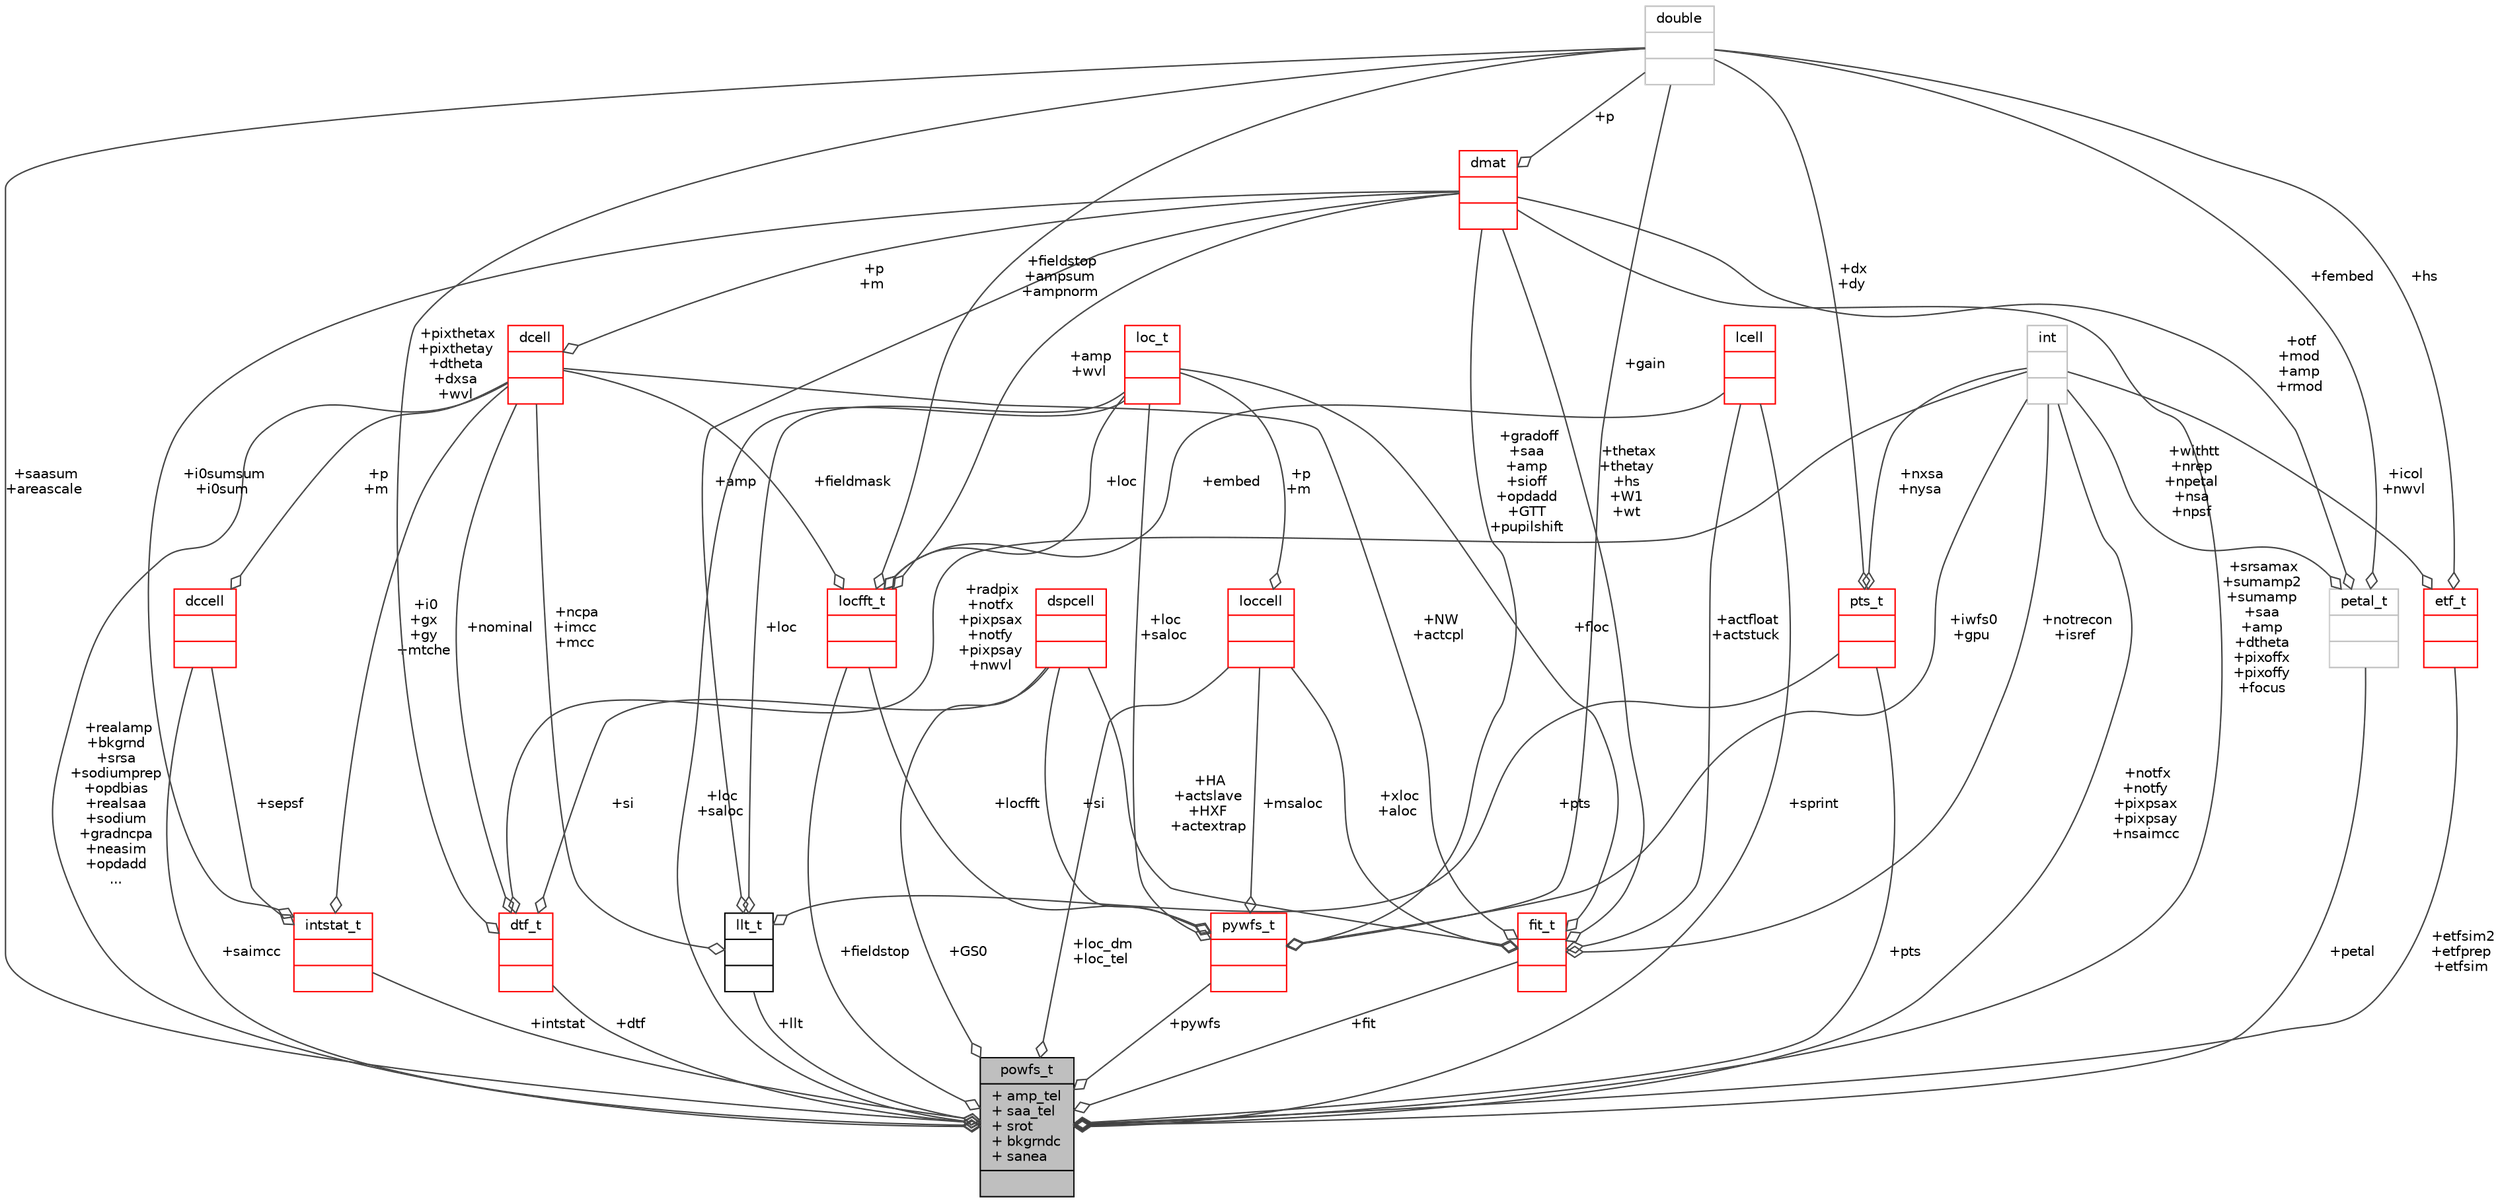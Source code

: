 digraph "powfs_t"
{
 // INTERACTIVE_SVG=YES
  bgcolor="transparent";
  edge [fontname="Helvetica",fontsize="10",labelfontname="Helvetica",labelfontsize="10"];
  node [fontname="Helvetica",fontsize="10",shape=record];
  Node70 [label="{powfs_t\n|+ amp_tel\l+ saa_tel\l+ srot\l+ bkgrndc\l+ sanea\l|}",height=0.2,width=0.4,color="black", fillcolor="grey75", style="filled", fontcolor="black"];
  Node71 -> Node70 [color="grey25",fontsize="10",style="solid",label=" +realamp\n+bkgrnd\n+srsa\n+sodiumprep\n+opdbias\n+realsaa\n+sodium\n+gradncpa\n+neasim\n+opdadd\n..." ,arrowhead="odiamond",fontname="Helvetica"];
  Node71 [label="{dcell\n||}",height=0.2,width=0.4,color="red",URL="$type_8h.html#structdcell"];
  Node79 -> Node71 [color="grey25",fontsize="10",style="solid",label=" +p\n+m" ,arrowhead="odiamond",fontname="Helvetica"];
  Node79 [label="{dmat\n||}",height=0.2,width=0.4,color="red",URL="$type_8h.html#structdmat"];
  Node82 -> Node79 [color="grey25",fontsize="10",style="solid",label=" +p" ,arrowhead="odiamond",fontname="Helvetica"];
  Node82 [label="{double\n||}",height=0.2,width=0.4,color="grey75"];
  Node85 -> Node70 [color="grey25",fontsize="10",style="solid",label=" +loc_dm\n+loc_tel" ,arrowhead="odiamond",fontname="Helvetica"];
  Node85 [label="{loccell\n||}",height=0.2,width=0.4,color="red",URL="$type_8h.html#structloccell"];
  Node87 -> Node85 [color="grey25",fontsize="10",style="solid",label=" +p\n+m" ,arrowhead="odiamond",fontname="Helvetica"];
  Node87 [label="{loc_t\n||}",height=0.2,width=0.4,color="red",URL="$type_8h.html#structloc__t"];
  Node90 -> Node70 [color="grey25",fontsize="10",style="solid",label=" +petal" ,arrowhead="odiamond",fontname="Helvetica"];
  Node90 [label="{petal_t\n||}",height=0.2,width=0.4,color="grey75"];
  Node82 -> Node90 [color="grey25",fontsize="10",style="solid",label=" +fembed" ,arrowhead="odiamond",fontname="Helvetica"];
  Node74 -> Node90 [color="grey25",fontsize="10",style="solid",label=" +withtt\n+nrep\n+npetal\n+nsa\n+npsf" ,arrowhead="odiamond",fontname="Helvetica"];
  Node74 [label="{int\n||}",height=0.2,width=0.4,color="grey75"];
  Node79 -> Node90 [color="grey25",fontsize="10",style="solid",label=" +otf\n+mod\n+amp\n+rmod" ,arrowhead="odiamond",fontname="Helvetica"];
  Node93 -> Node70 [color="grey25",fontsize="10",style="solid",label=" +GS0" ,arrowhead="odiamond",fontname="Helvetica"];
  Node93 [label="{dspcell\n||}",height=0.2,width=0.4,color="red",URL="$type_8h.html#structdspcell"];
  Node94 -> Node70 [color="grey25",fontsize="10",style="solid",label=" +saimcc" ,arrowhead="odiamond",fontname="Helvetica"];
  Node94 [label="{dccell\n||}",height=0.2,width=0.4,color="red",URL="$type_8h.html#structdccell"];
  Node71 -> Node94 [color="grey25",fontsize="10",style="solid",label=" +p\n+m" ,arrowhead="odiamond",fontname="Helvetica"];
  Node95 -> Node70 [color="grey25",fontsize="10",style="solid",label=" +llt" ,arrowhead="odiamond",fontname="Helvetica"];
  Node95 [label="{llt_t\n||}",height=0.2,width=0.4,color="black",URL="$maos_2types_8h.html#structllt__t"];
  Node71 -> Node95 [color="grey25",fontsize="10",style="solid",label=" +ncpa\n+imcc\n+mcc" ,arrowhead="odiamond",fontname="Helvetica"];
  Node79 -> Node95 [color="grey25",fontsize="10",style="solid",label=" +amp" ,arrowhead="odiamond",fontname="Helvetica"];
  Node96 -> Node95 [color="grey25",fontsize="10",style="solid",label=" +pts" ,arrowhead="odiamond",fontname="Helvetica"];
  Node96 [label="{pts_t\n||}",height=0.2,width=0.4,color="red",URL="$type_8h.html#structpts__t"];
  Node82 -> Node96 [color="grey25",fontsize="10",style="solid",label=" +dx\n+dy" ,arrowhead="odiamond",fontname="Helvetica"];
  Node74 -> Node96 [color="grey25",fontsize="10",style="solid",label=" +nxsa\n+nysa" ,arrowhead="odiamond",fontname="Helvetica"];
  Node87 -> Node95 [color="grey25",fontsize="10",style="solid",label=" +loc" ,arrowhead="odiamond",fontname="Helvetica"];
  Node82 -> Node70 [color="grey25",fontsize="10",style="solid",label=" +saasum\n+areascale" ,arrowhead="odiamond",fontname="Helvetica"];
  Node98 -> Node70 [color="grey25",fontsize="10",style="solid",label=" +pywfs" ,arrowhead="odiamond",fontname="Helvetica"];
  Node98 [label="{pywfs_t\n||}",height=0.2,width=0.4,color="red",URL="$pywfs_8h.html#structpywfs__t"];
  Node85 -> Node98 [color="grey25",fontsize="10",style="solid",label=" +msaloc" ,arrowhead="odiamond",fontname="Helvetica"];
  Node93 -> Node98 [color="grey25",fontsize="10",style="solid",label=" +si" ,arrowhead="odiamond",fontname="Helvetica"];
  Node82 -> Node98 [color="grey25",fontsize="10",style="solid",label=" +gain" ,arrowhead="odiamond",fontname="Helvetica"];
  Node100 -> Node98 [color="grey25",fontsize="10",style="solid",label=" +locfft" ,arrowhead="odiamond",fontname="Helvetica"];
  Node100 [label="{locfft_t\n||}",height=0.2,width=0.4,color="red",URL="$locfft_8h.html#structlocfft__t"];
  Node71 -> Node100 [color="grey25",fontsize="10",style="solid",label=" +fieldmask" ,arrowhead="odiamond",fontname="Helvetica"];
  Node82 -> Node100 [color="grey25",fontsize="10",style="solid",label=" +fieldstop\n+ampsum\n+ampnorm" ,arrowhead="odiamond",fontname="Helvetica"];
  Node101 -> Node100 [color="grey25",fontsize="10",style="solid",label=" +embed" ,arrowhead="odiamond",fontname="Helvetica"];
  Node101 [label="{lcell\n||}",height=0.2,width=0.4,color="red",URL="$type_8h.html#structlcell"];
  Node79 -> Node100 [color="grey25",fontsize="10",style="solid",label=" +amp\n+wvl" ,arrowhead="odiamond",fontname="Helvetica"];
  Node87 -> Node100 [color="grey25",fontsize="10",style="solid",label=" +loc" ,arrowhead="odiamond",fontname="Helvetica"];
  Node74 -> Node98 [color="grey25",fontsize="10",style="solid",label=" +iwfs0\n+gpu" ,arrowhead="odiamond",fontname="Helvetica"];
  Node79 -> Node98 [color="grey25",fontsize="10",style="solid",label=" +gradoff\n+saa\n+amp\n+sioff\n+opdadd\n+GTT\n+pupilshift" ,arrowhead="odiamond",fontname="Helvetica"];
  Node87 -> Node98 [color="grey25",fontsize="10",style="solid",label=" +loc\n+saloc" ,arrowhead="odiamond",fontname="Helvetica"];
  Node105 -> Node70 [color="grey25",fontsize="10",style="solid",label=" +dtf" ,arrowhead="odiamond",fontname="Helvetica"];
  Node105 [label="{dtf_t\n||}",height=0.2,width=0.4,color="red",URL="$mkdtf_8h.html#structdtf__t"];
  Node71 -> Node105 [color="grey25",fontsize="10",style="solid",label=" +nominal" ,arrowhead="odiamond",fontname="Helvetica"];
  Node93 -> Node105 [color="grey25",fontsize="10",style="solid",label=" +si" ,arrowhead="odiamond",fontname="Helvetica"];
  Node82 -> Node105 [color="grey25",fontsize="10",style="solid",label=" +pixthetax\n+pixthetay\n+dtheta\n+dxsa\n+wvl" ,arrowhead="odiamond",fontname="Helvetica"];
  Node74 -> Node105 [color="grey25",fontsize="10",style="solid",label=" +radpix\n+notfx\n+pixpsax\n+notfy\n+pixpsay\n+nwvl" ,arrowhead="odiamond",fontname="Helvetica"];
  Node106 -> Node70 [color="grey25",fontsize="10",style="solid",label=" +etfsim2\n+etfprep\n+etfsim" ,arrowhead="odiamond",fontname="Helvetica"];
  Node106 [label="{etf_t\n||}",height=0.2,width=0.4,color="red",URL="$mkdtf_8h.html#structetf__t"];
  Node82 -> Node106 [color="grey25",fontsize="10",style="solid",label=" +hs" ,arrowhead="odiamond",fontname="Helvetica"];
  Node74 -> Node106 [color="grey25",fontsize="10",style="solid",label=" +icol\n+nwvl" ,arrowhead="odiamond",fontname="Helvetica"];
  Node107 -> Node70 [color="grey25",fontsize="10",style="solid",label=" +intstat" ,arrowhead="odiamond",fontname="Helvetica"];
  Node107 [label="{intstat_t\n||}",height=0.2,width=0.4,color="red",URL="$maos_2types_8h.html#structintstat__t"];
  Node71 -> Node107 [color="grey25",fontsize="10",style="solid",label=" +i0\n+gx\n+gy\n+mtche" ,arrowhead="odiamond",fontname="Helvetica"];
  Node94 -> Node107 [color="grey25",fontsize="10",style="solid",label=" +sepsf" ,arrowhead="odiamond",fontname="Helvetica"];
  Node79 -> Node107 [color="grey25",fontsize="10",style="solid",label=" +i0sumsum\n+i0sum" ,arrowhead="odiamond",fontname="Helvetica"];
  Node101 -> Node70 [color="grey25",fontsize="10",style="solid",label=" +sprint" ,arrowhead="odiamond",fontname="Helvetica"];
  Node100 -> Node70 [color="grey25",fontsize="10",style="solid",label=" +fieldstop" ,arrowhead="odiamond",fontname="Helvetica"];
  Node74 -> Node70 [color="grey25",fontsize="10",style="solid",label=" +notfx\n+notfy\n+pixpsax\n+pixpsay\n+nsaimcc" ,arrowhead="odiamond",fontname="Helvetica"];
  Node79 -> Node70 [color="grey25",fontsize="10",style="solid",label=" +srsamax\n+sumamp2\n+sumamp\n+saa\n+amp\n+dtheta\n+pixoffx\n+pixoffy\n+focus" ,arrowhead="odiamond",fontname="Helvetica"];
  Node96 -> Node70 [color="grey25",fontsize="10",style="solid",label=" +pts" ,arrowhead="odiamond",fontname="Helvetica"];
  Node109 -> Node70 [color="grey25",fontsize="10",style="solid",label=" +fit" ,arrowhead="odiamond",fontname="Helvetica"];
  Node109 [label="{fit_t\n||}",height=0.2,width=0.4,color="red",URL="$maos_2types_8h.html#structfit__t"];
  Node71 -> Node109 [color="grey25",fontsize="10",style="solid",label=" +NW\n+actcpl" ,arrowhead="odiamond",fontname="Helvetica"];
  Node85 -> Node109 [color="grey25",fontsize="10",style="solid",label=" +xloc\n+aloc" ,arrowhead="odiamond",fontname="Helvetica"];
  Node93 -> Node109 [color="grey25",fontsize="10",style="solid",label=" +HA\n+actslave\n+HXF\n+actextrap" ,arrowhead="odiamond",fontname="Helvetica"];
  Node101 -> Node109 [color="grey25",fontsize="10",style="solid",label=" +actfloat\n+actstuck" ,arrowhead="odiamond",fontname="Helvetica"];
  Node74 -> Node109 [color="grey25",fontsize="10",style="solid",label=" +notrecon\n+isref" ,arrowhead="odiamond",fontname="Helvetica"];
  Node79 -> Node109 [color="grey25",fontsize="10",style="solid",label=" +thetax\n+thetay\n+hs\n+W1\n+wt" ,arrowhead="odiamond",fontname="Helvetica"];
  Node87 -> Node109 [color="grey25",fontsize="10",style="solid",label=" +floc" ,arrowhead="odiamond",fontname="Helvetica"];
  Node87 -> Node70 [color="grey25",fontsize="10",style="solid",label=" +loc\n+saloc" ,arrowhead="odiamond",fontname="Helvetica"];
}

